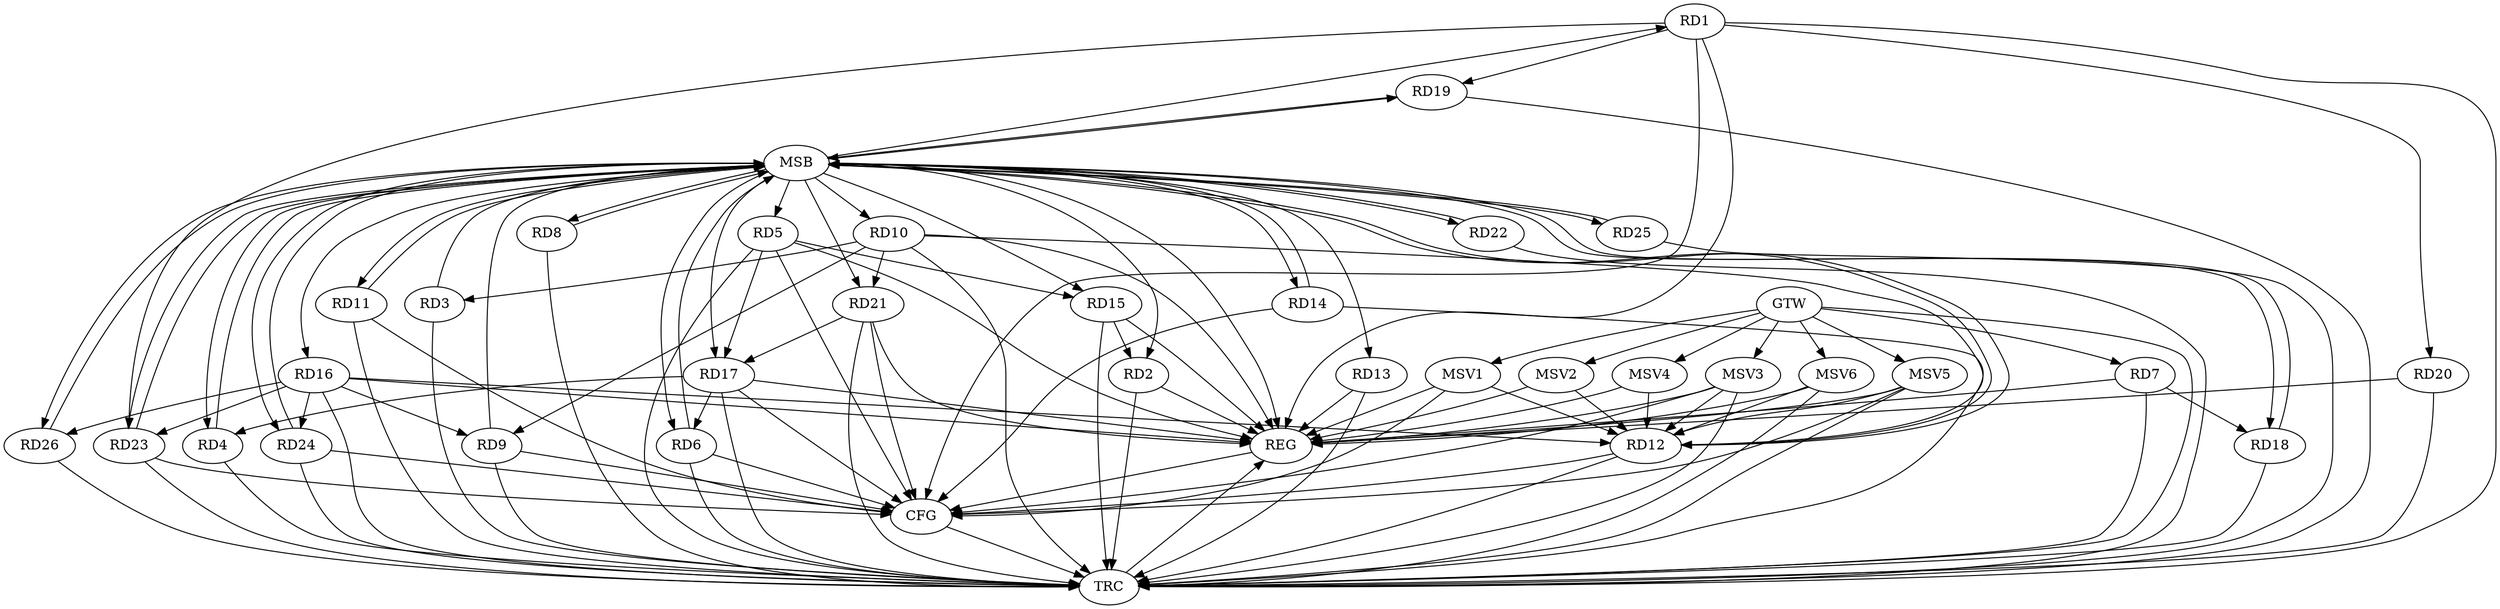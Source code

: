 strict digraph G {
  RD1 [ label="RD1" ];
  RD2 [ label="RD2" ];
  RD3 [ label="RD3" ];
  RD4 [ label="RD4" ];
  RD5 [ label="RD5" ];
  RD6 [ label="RD6" ];
  RD7 [ label="RD7" ];
  RD8 [ label="RD8" ];
  RD9 [ label="RD9" ];
  RD10 [ label="RD10" ];
  RD11 [ label="RD11" ];
  RD12 [ label="RD12" ];
  RD13 [ label="RD13" ];
  RD14 [ label="RD14" ];
  RD15 [ label="RD15" ];
  RD16 [ label="RD16" ];
  RD17 [ label="RD17" ];
  RD18 [ label="RD18" ];
  RD19 [ label="RD19" ];
  RD20 [ label="RD20" ];
  RD21 [ label="RD21" ];
  RD22 [ label="RD22" ];
  RD23 [ label="RD23" ];
  RD24 [ label="RD24" ];
  RD25 [ label="RD25" ];
  RD26 [ label="RD26" ];
  GTW [ label="GTW" ];
  REG [ label="REG" ];
  MSB [ label="MSB" ];
  CFG [ label="CFG" ];
  TRC [ label="TRC" ];
  MSV1 [ label="MSV1" ];
  MSV2 [ label="MSV2" ];
  MSV3 [ label="MSV3" ];
  MSV4 [ label="MSV4" ];
  MSV5 [ label="MSV5" ];
  MSV6 [ label="MSV6" ];
  RD1 -> RD19;
  RD1 -> RD20;
  RD1 -> RD23;
  RD15 -> RD2;
  RD10 -> RD3;
  RD17 -> RD4;
  RD5 -> RD15;
  RD5 -> RD17;
  RD17 -> RD6;
  RD7 -> RD18;
  RD10 -> RD9;
  RD16 -> RD9;
  RD10 -> RD12;
  RD10 -> RD21;
  RD16 -> RD12;
  RD16 -> RD23;
  RD16 -> RD24;
  RD16 -> RD26;
  RD21 -> RD17;
  GTW -> RD7;
  RD1 -> REG;
  RD2 -> REG;
  RD5 -> REG;
  RD7 -> REG;
  RD10 -> REG;
  RD13 -> REG;
  RD15 -> REG;
  RD16 -> REG;
  RD17 -> REG;
  RD20 -> REG;
  RD21 -> REG;
  RD3 -> MSB;
  MSB -> RD12;
  MSB -> RD14;
  MSB -> RD19;
  MSB -> RD23;
  MSB -> REG;
  RD4 -> MSB;
  MSB -> RD17;
  MSB -> RD25;
  RD6 -> MSB;
  MSB -> RD8;
  MSB -> RD21;
  MSB -> RD24;
  RD8 -> MSB;
  MSB -> RD10;
  RD9 -> MSB;
  RD11 -> MSB;
  MSB -> RD4;
  MSB -> RD15;
  RD12 -> MSB;
  MSB -> RD2;
  RD14 -> MSB;
  MSB -> RD11;
  MSB -> RD16;
  MSB -> RD18;
  RD18 -> MSB;
  RD19 -> MSB;
  RD22 -> MSB;
  RD23 -> MSB;
  MSB -> RD1;
  MSB -> RD13;
  MSB -> RD22;
  RD24 -> MSB;
  RD25 -> MSB;
  MSB -> RD6;
  MSB -> RD26;
  RD26 -> MSB;
  MSB -> RD5;
  RD23 -> CFG;
  RD21 -> CFG;
  RD11 -> CFG;
  RD12 -> CFG;
  RD5 -> CFG;
  RD6 -> CFG;
  RD1 -> CFG;
  RD9 -> CFG;
  RD14 -> CFG;
  RD24 -> CFG;
  RD17 -> CFG;
  REG -> CFG;
  RD1 -> TRC;
  RD2 -> TRC;
  RD3 -> TRC;
  RD4 -> TRC;
  RD5 -> TRC;
  RD6 -> TRC;
  RD7 -> TRC;
  RD8 -> TRC;
  RD9 -> TRC;
  RD10 -> TRC;
  RD11 -> TRC;
  RD12 -> TRC;
  RD13 -> TRC;
  RD14 -> TRC;
  RD15 -> TRC;
  RD16 -> TRC;
  RD17 -> TRC;
  RD18 -> TRC;
  RD19 -> TRC;
  RD20 -> TRC;
  RD21 -> TRC;
  RD22 -> TRC;
  RD23 -> TRC;
  RD24 -> TRC;
  RD25 -> TRC;
  RD26 -> TRC;
  GTW -> TRC;
  CFG -> TRC;
  TRC -> REG;
  MSV1 -> RD12;
  GTW -> MSV1;
  MSV1 -> REG;
  MSV1 -> CFG;
  MSV2 -> RD12;
  GTW -> MSV2;
  MSV2 -> REG;
  MSV3 -> RD12;
  MSV4 -> RD12;
  GTW -> MSV3;
  MSV3 -> REG;
  MSV3 -> TRC;
  MSV3 -> CFG;
  GTW -> MSV4;
  MSV4 -> REG;
  MSV5 -> RD12;
  GTW -> MSV5;
  MSV5 -> REG;
  MSV5 -> TRC;
  MSV5 -> CFG;
  MSV6 -> RD12;
  GTW -> MSV6;
  MSV6 -> REG;
  MSV6 -> TRC;
}
